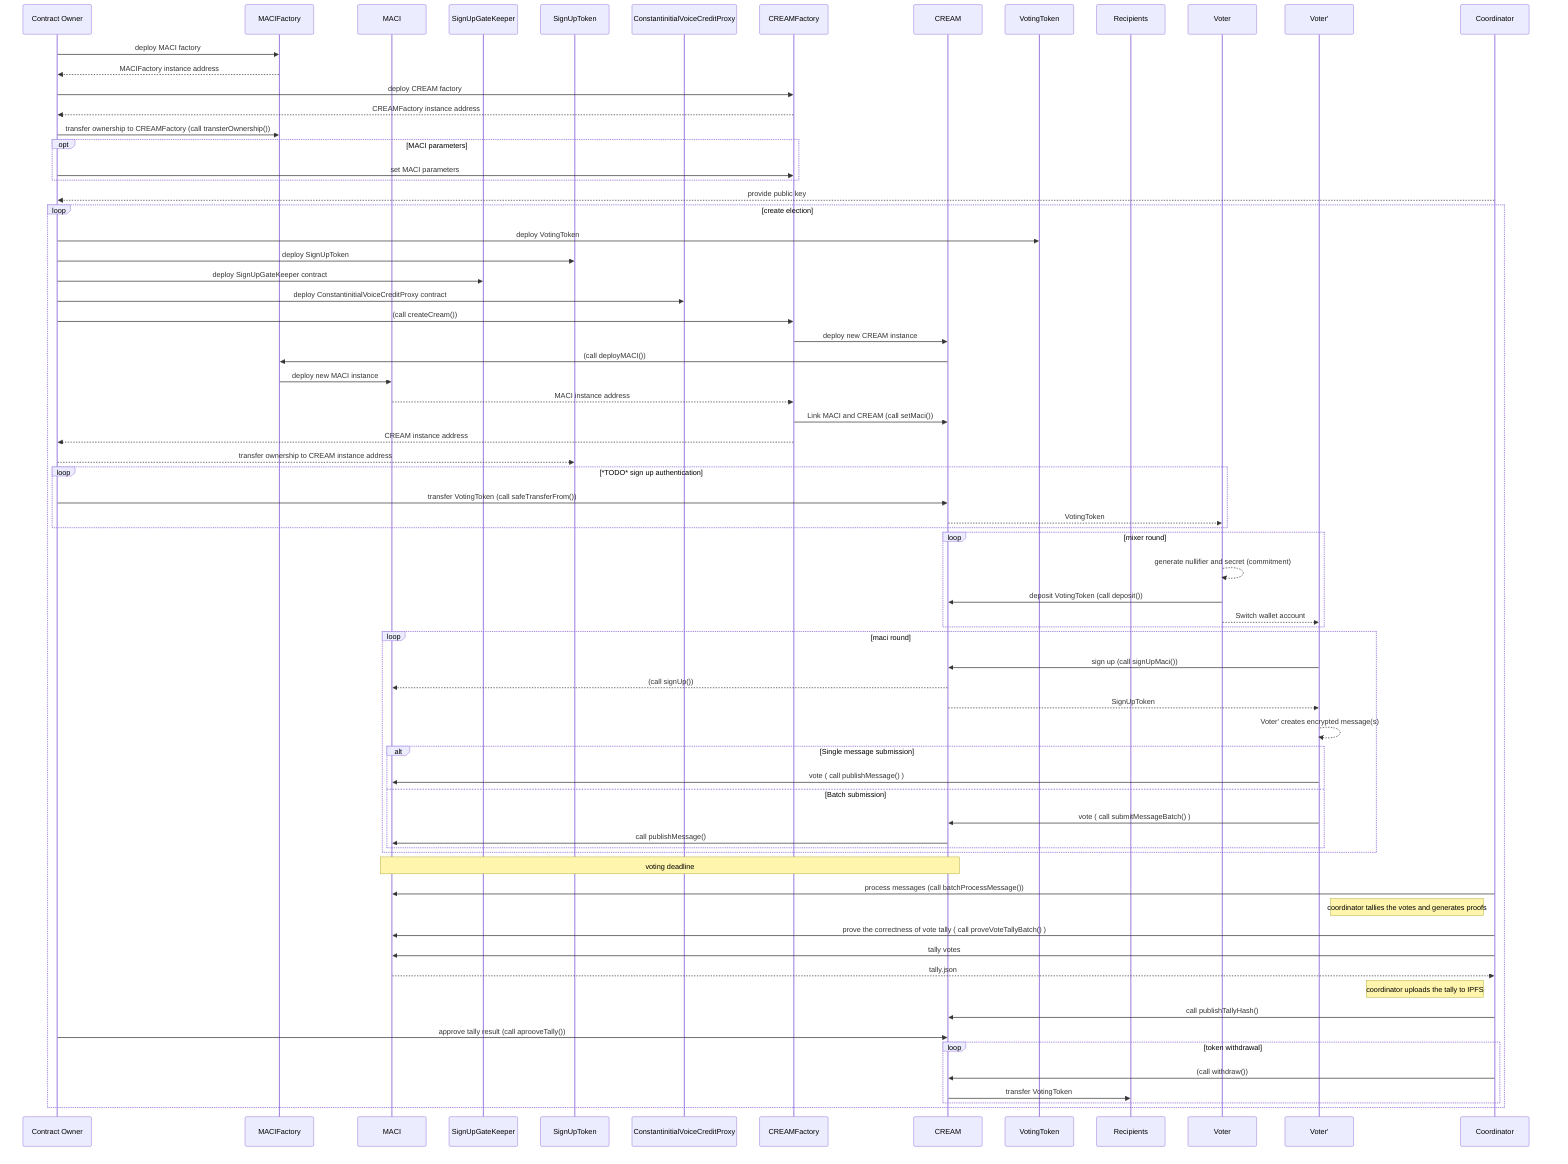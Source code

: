 sequenceDiagram
    participant Contract Owner
    participant MACIFactory
    participant MACI
    participant SignUpGateKeeper
    participant SignUpToken
    participant ConstantinitialVoiceCreditProxy
    participant CREAMFactory
    participant CREAM
    participant VotingToken
    participant Recipients
    participant Voter
    participant Voter'
    participant Coordinator

    Contract Owner ->> MACIFactory: deploy MACI factory
    MACIFactory -->> Contract Owner: MACIFactory instance address
    Contract Owner ->> CREAMFactory: deploy CREAM factory
    CREAMFactory -->> Contract Owner: CREAMFactory instance address
    Contract Owner ->> MACIFactory: transfer ownership to CREAMFactory (call transterOwnership())
    opt MACI parameters
      Contract Owner ->> CREAMFactory: set MACI parameters
    end
    Coordinator -->> Contract Owner: provide public key

    loop create election
      Contract Owner ->> VotingToken: deploy VotingToken
      Contract Owner ->> SignUpToken: deploy SignUpToken
      Contract Owner ->> SignUpGateKeeper: deploy SignUpGateKeeper contract
      Contract Owner ->> ConstantinitialVoiceCreditProxy: deploy ConstantinitialVoiceCreditProxy contract
      Contract Owner ->> CREAMFactory: (call createCream())
      CREAMFactory ->> CREAM: deploy new CREAM instance
      CREAM ->> MACIFactory: (call deployMACI())
      MACIFactory ->> MACI: deploy new MACI instance
      MACI -->> CREAMFactory: MACI instance address
      CREAMFactory ->> CREAM: Link MACI and CREAM (call setMaci())
      CREAMFactory -->> Contract Owner: CREAM instance address
      Contract Owner -->> SignUpToken: transfer ownership to CREAM instance address

      loop *TODO* sign up authentication
        Contract Owner ->> CREAM: transfer VotingToken (call safeTransferFrom())
        CREAM -->> Voter: VotingToken
      end

      loop mixer round
        Voter -->> Voter: generate nullifier and secret (commitment)
        Voter ->> CREAM: deposit VotingToken (call deposit())
        Voter -->> Voter': Switch wallet account
      end
      loop maci round
        Voter' ->> CREAM: sign up (call signUpMaci())
        CREAM -->> MACI: (call signUp())
        CREAM -->> Voter': SignUpToken
        Voter' -->> Voter': Voter' creates encrypted message(s)
        alt Single message submission
          Voter' ->> MACI: vote ( call publishMessage() )
        else Batch submission
          Voter' ->> CREAM: vote ( call submitMessageBatch() )
          CREAM ->> MACI: call publishMessage()
        end
      end

      Note over CREAM, MACI: voting deadline

      Coordinator ->> MACI: process messages (call batchProcessMessage())
      Note left of Coordinator: coordinator tallies the votes and generates proofs
      Coordinator ->> MACI: prove the correctness of vote tally ( call proveVoteTallyBatch() )
      Coordinator ->> MACI: tally votes
      MACI -->> Coordinator: tally.json
      Note left of Coordinator: coordinator uploads the tally to IPFS
      Coordinator ->> CREAM: call publishTallyHash()
      Contract Owner ->> CREAM: approve tally result (call aprooveTally())
      loop token withdrawal
        Coordinator ->> CREAM: (call withdraw())
        CREAM ->> Recipients: transfer VotingToken
      end
    end